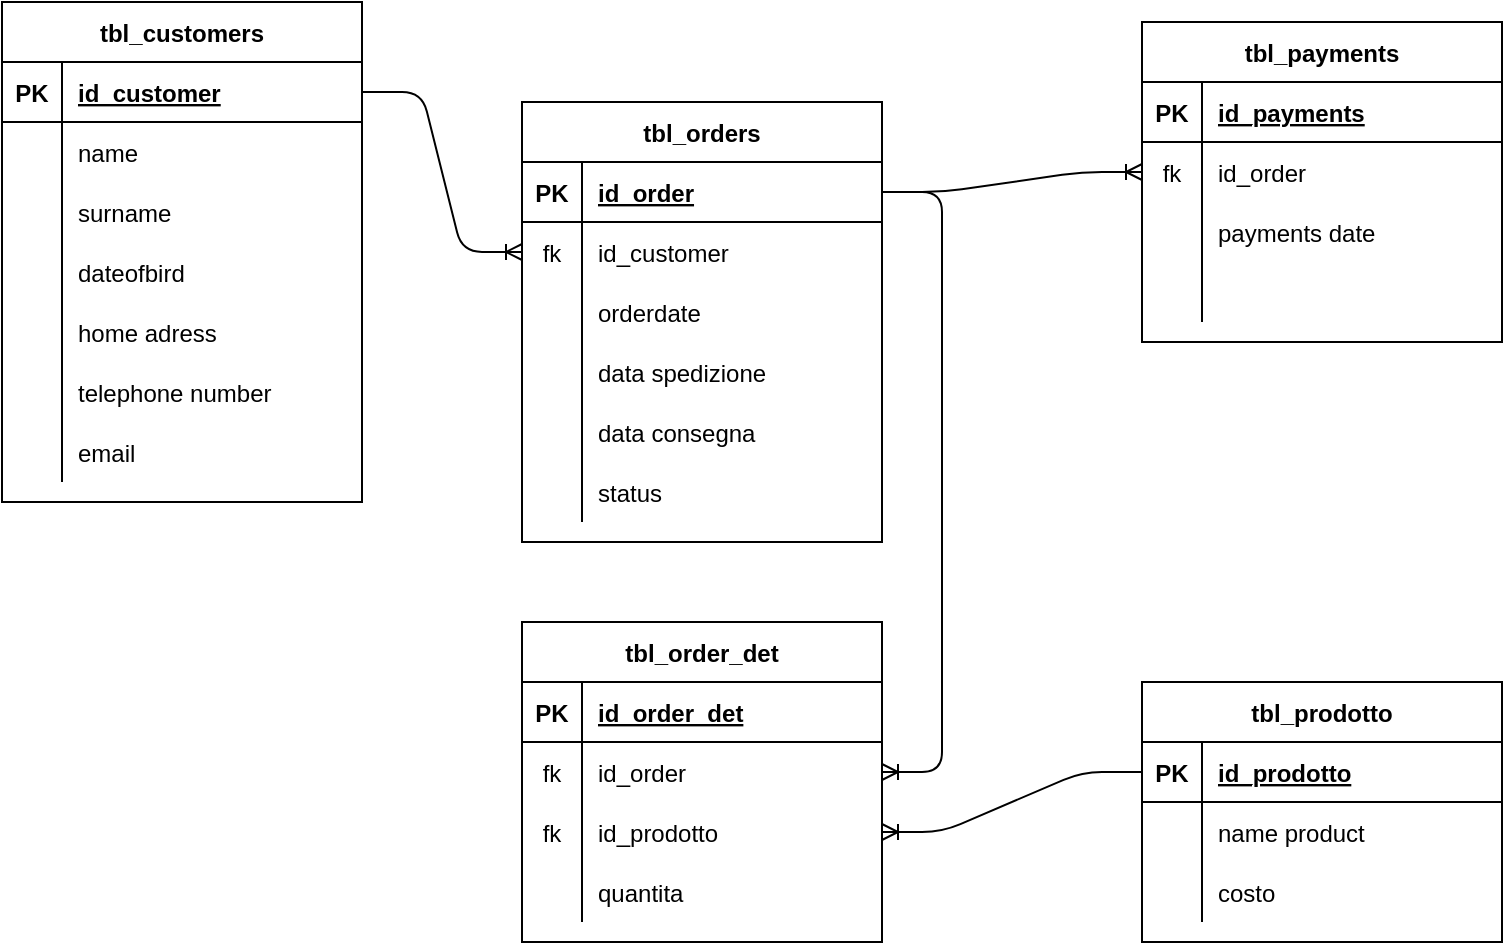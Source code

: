 <mxfile version="14.2.7" type="github">
  <diagram id="C5RBs43oDa-KdzZeNtuy" name="Page-1">
    <mxGraphModel dx="1108" dy="520" grid="1" gridSize="10" guides="1" tooltips="1" connect="1" arrows="1" fold="1" page="1" pageScale="1" pageWidth="827" pageHeight="1169" math="0" shadow="0">
      <root>
        <mxCell id="WIyWlLk6GJQsqaUBKTNV-0" />
        <mxCell id="WIyWlLk6GJQsqaUBKTNV-1" parent="WIyWlLk6GJQsqaUBKTNV-0" />
        <mxCell id="oxhVK4L8mouNjwBvJsMF-38" value="tbl_customers" style="shape=table;startSize=30;container=1;collapsible=1;childLayout=tableLayout;fixedRows=1;rowLines=0;fontStyle=1;align=center;resizeLast=1;" vertex="1" parent="WIyWlLk6GJQsqaUBKTNV-1">
          <mxGeometry x="40" y="10" width="180" height="250" as="geometry" />
        </mxCell>
        <mxCell id="oxhVK4L8mouNjwBvJsMF-39" value="" style="shape=partialRectangle;collapsible=0;dropTarget=0;pointerEvents=0;fillColor=none;top=0;left=0;bottom=1;right=0;points=[[0,0.5],[1,0.5]];portConstraint=eastwest;" vertex="1" parent="oxhVK4L8mouNjwBvJsMF-38">
          <mxGeometry y="30" width="180" height="30" as="geometry" />
        </mxCell>
        <mxCell id="oxhVK4L8mouNjwBvJsMF-40" value="PK" style="shape=partialRectangle;connectable=0;fillColor=none;top=0;left=0;bottom=0;right=0;fontStyle=1;overflow=hidden;" vertex="1" parent="oxhVK4L8mouNjwBvJsMF-39">
          <mxGeometry width="30" height="30" as="geometry" />
        </mxCell>
        <mxCell id="oxhVK4L8mouNjwBvJsMF-41" value="id_customer" style="shape=partialRectangle;connectable=0;fillColor=none;top=0;left=0;bottom=0;right=0;align=left;spacingLeft=6;fontStyle=5;overflow=hidden;" vertex="1" parent="oxhVK4L8mouNjwBvJsMF-39">
          <mxGeometry x="30" width="150" height="30" as="geometry" />
        </mxCell>
        <mxCell id="oxhVK4L8mouNjwBvJsMF-42" value="" style="shape=partialRectangle;collapsible=0;dropTarget=0;pointerEvents=0;fillColor=none;top=0;left=0;bottom=0;right=0;points=[[0,0.5],[1,0.5]];portConstraint=eastwest;" vertex="1" parent="oxhVK4L8mouNjwBvJsMF-38">
          <mxGeometry y="60" width="180" height="30" as="geometry" />
        </mxCell>
        <mxCell id="oxhVK4L8mouNjwBvJsMF-43" value="" style="shape=partialRectangle;connectable=0;fillColor=none;top=0;left=0;bottom=0;right=0;editable=1;overflow=hidden;" vertex="1" parent="oxhVK4L8mouNjwBvJsMF-42">
          <mxGeometry width="30" height="30" as="geometry" />
        </mxCell>
        <mxCell id="oxhVK4L8mouNjwBvJsMF-44" value="name" style="shape=partialRectangle;connectable=0;fillColor=none;top=0;left=0;bottom=0;right=0;align=left;spacingLeft=6;overflow=hidden;" vertex="1" parent="oxhVK4L8mouNjwBvJsMF-42">
          <mxGeometry x="30" width="150" height="30" as="geometry" />
        </mxCell>
        <mxCell id="oxhVK4L8mouNjwBvJsMF-45" value="" style="shape=partialRectangle;collapsible=0;dropTarget=0;pointerEvents=0;fillColor=none;top=0;left=0;bottom=0;right=0;points=[[0,0.5],[1,0.5]];portConstraint=eastwest;" vertex="1" parent="oxhVK4L8mouNjwBvJsMF-38">
          <mxGeometry y="90" width="180" height="30" as="geometry" />
        </mxCell>
        <mxCell id="oxhVK4L8mouNjwBvJsMF-46" value="" style="shape=partialRectangle;connectable=0;fillColor=none;top=0;left=0;bottom=0;right=0;editable=1;overflow=hidden;" vertex="1" parent="oxhVK4L8mouNjwBvJsMF-45">
          <mxGeometry width="30" height="30" as="geometry" />
        </mxCell>
        <mxCell id="oxhVK4L8mouNjwBvJsMF-47" value="surname" style="shape=partialRectangle;connectable=0;fillColor=none;top=0;left=0;bottom=0;right=0;align=left;spacingLeft=6;overflow=hidden;" vertex="1" parent="oxhVK4L8mouNjwBvJsMF-45">
          <mxGeometry x="30" width="150" height="30" as="geometry" />
        </mxCell>
        <mxCell id="oxhVK4L8mouNjwBvJsMF-48" value="" style="shape=partialRectangle;collapsible=0;dropTarget=0;pointerEvents=0;fillColor=none;top=0;left=0;bottom=0;right=0;points=[[0,0.5],[1,0.5]];portConstraint=eastwest;" vertex="1" parent="oxhVK4L8mouNjwBvJsMF-38">
          <mxGeometry y="120" width="180" height="30" as="geometry" />
        </mxCell>
        <mxCell id="oxhVK4L8mouNjwBvJsMF-49" value="" style="shape=partialRectangle;connectable=0;fillColor=none;top=0;left=0;bottom=0;right=0;editable=1;overflow=hidden;" vertex="1" parent="oxhVK4L8mouNjwBvJsMF-48">
          <mxGeometry width="30" height="30" as="geometry" />
        </mxCell>
        <mxCell id="oxhVK4L8mouNjwBvJsMF-50" value="dateofbird" style="shape=partialRectangle;connectable=0;fillColor=none;top=0;left=0;bottom=0;right=0;align=left;spacingLeft=6;overflow=hidden;" vertex="1" parent="oxhVK4L8mouNjwBvJsMF-48">
          <mxGeometry x="30" width="150" height="30" as="geometry" />
        </mxCell>
        <mxCell id="oxhVK4L8mouNjwBvJsMF-51" value="" style="shape=partialRectangle;collapsible=0;dropTarget=0;pointerEvents=0;fillColor=none;top=0;left=0;bottom=0;right=0;points=[[0,0.5],[1,0.5]];portConstraint=eastwest;" vertex="1" parent="oxhVK4L8mouNjwBvJsMF-38">
          <mxGeometry y="150" width="180" height="30" as="geometry" />
        </mxCell>
        <mxCell id="oxhVK4L8mouNjwBvJsMF-52" value="" style="shape=partialRectangle;connectable=0;fillColor=none;top=0;left=0;bottom=0;right=0;editable=1;overflow=hidden;" vertex="1" parent="oxhVK4L8mouNjwBvJsMF-51">
          <mxGeometry width="30" height="30" as="geometry" />
        </mxCell>
        <mxCell id="oxhVK4L8mouNjwBvJsMF-53" value="home adress" style="shape=partialRectangle;connectable=0;fillColor=none;top=0;left=0;bottom=0;right=0;align=left;spacingLeft=6;overflow=hidden;" vertex="1" parent="oxhVK4L8mouNjwBvJsMF-51">
          <mxGeometry x="30" width="150" height="30" as="geometry" />
        </mxCell>
        <mxCell id="oxhVK4L8mouNjwBvJsMF-54" value="" style="shape=partialRectangle;collapsible=0;dropTarget=0;pointerEvents=0;fillColor=none;top=0;left=0;bottom=0;right=0;points=[[0,0.5],[1,0.5]];portConstraint=eastwest;" vertex="1" parent="oxhVK4L8mouNjwBvJsMF-38">
          <mxGeometry y="180" width="180" height="30" as="geometry" />
        </mxCell>
        <mxCell id="oxhVK4L8mouNjwBvJsMF-55" value="" style="shape=partialRectangle;connectable=0;fillColor=none;top=0;left=0;bottom=0;right=0;editable=1;overflow=hidden;" vertex="1" parent="oxhVK4L8mouNjwBvJsMF-54">
          <mxGeometry width="30" height="30" as="geometry" />
        </mxCell>
        <mxCell id="oxhVK4L8mouNjwBvJsMF-56" value="telephone number" style="shape=partialRectangle;connectable=0;fillColor=none;top=0;left=0;bottom=0;right=0;align=left;spacingLeft=6;overflow=hidden;" vertex="1" parent="oxhVK4L8mouNjwBvJsMF-54">
          <mxGeometry x="30" width="150" height="30" as="geometry" />
        </mxCell>
        <mxCell id="oxhVK4L8mouNjwBvJsMF-57" value="" style="shape=partialRectangle;collapsible=0;dropTarget=0;pointerEvents=0;fillColor=none;top=0;left=0;bottom=0;right=0;points=[[0,0.5],[1,0.5]];portConstraint=eastwest;" vertex="1" parent="oxhVK4L8mouNjwBvJsMF-38">
          <mxGeometry y="210" width="180" height="30" as="geometry" />
        </mxCell>
        <mxCell id="oxhVK4L8mouNjwBvJsMF-58" value="" style="shape=partialRectangle;connectable=0;fillColor=none;top=0;left=0;bottom=0;right=0;editable=1;overflow=hidden;" vertex="1" parent="oxhVK4L8mouNjwBvJsMF-57">
          <mxGeometry width="30" height="30" as="geometry" />
        </mxCell>
        <mxCell id="oxhVK4L8mouNjwBvJsMF-59" value="email" style="shape=partialRectangle;connectable=0;fillColor=none;top=0;left=0;bottom=0;right=0;align=left;spacingLeft=6;overflow=hidden;" vertex="1" parent="oxhVK4L8mouNjwBvJsMF-57">
          <mxGeometry x="30" width="150" height="30" as="geometry" />
        </mxCell>
        <mxCell id="oxhVK4L8mouNjwBvJsMF-105" value="tbl_orders" style="shape=table;startSize=30;container=1;collapsible=1;childLayout=tableLayout;fixedRows=1;rowLines=0;fontStyle=1;align=center;resizeLast=1;" vertex="1" parent="WIyWlLk6GJQsqaUBKTNV-1">
          <mxGeometry x="300" y="60" width="180" height="220" as="geometry" />
        </mxCell>
        <mxCell id="oxhVK4L8mouNjwBvJsMF-106" value="" style="shape=partialRectangle;collapsible=0;dropTarget=0;pointerEvents=0;fillColor=none;top=0;left=0;bottom=1;right=0;points=[[0,0.5],[1,0.5]];portConstraint=eastwest;" vertex="1" parent="oxhVK4L8mouNjwBvJsMF-105">
          <mxGeometry y="30" width="180" height="30" as="geometry" />
        </mxCell>
        <mxCell id="oxhVK4L8mouNjwBvJsMF-107" value="PK" style="shape=partialRectangle;connectable=0;fillColor=none;top=0;left=0;bottom=0;right=0;fontStyle=1;overflow=hidden;" vertex="1" parent="oxhVK4L8mouNjwBvJsMF-106">
          <mxGeometry width="30" height="30" as="geometry" />
        </mxCell>
        <mxCell id="oxhVK4L8mouNjwBvJsMF-108" value="id_order" style="shape=partialRectangle;connectable=0;fillColor=none;top=0;left=0;bottom=0;right=0;align=left;spacingLeft=6;fontStyle=5;overflow=hidden;" vertex="1" parent="oxhVK4L8mouNjwBvJsMF-106">
          <mxGeometry x="30" width="150" height="30" as="geometry" />
        </mxCell>
        <mxCell id="oxhVK4L8mouNjwBvJsMF-109" value="" style="shape=partialRectangle;collapsible=0;dropTarget=0;pointerEvents=0;fillColor=none;top=0;left=0;bottom=0;right=0;points=[[0,0.5],[1,0.5]];portConstraint=eastwest;" vertex="1" parent="oxhVK4L8mouNjwBvJsMF-105">
          <mxGeometry y="60" width="180" height="30" as="geometry" />
        </mxCell>
        <mxCell id="oxhVK4L8mouNjwBvJsMF-110" value="fk" style="shape=partialRectangle;connectable=0;fillColor=none;top=0;left=0;bottom=0;right=0;editable=1;overflow=hidden;" vertex="1" parent="oxhVK4L8mouNjwBvJsMF-109">
          <mxGeometry width="30" height="30" as="geometry" />
        </mxCell>
        <mxCell id="oxhVK4L8mouNjwBvJsMF-111" value="id_customer" style="shape=partialRectangle;connectable=0;fillColor=none;top=0;left=0;bottom=0;right=0;align=left;spacingLeft=6;overflow=hidden;" vertex="1" parent="oxhVK4L8mouNjwBvJsMF-109">
          <mxGeometry x="30" width="150" height="30" as="geometry" />
        </mxCell>
        <mxCell id="oxhVK4L8mouNjwBvJsMF-174" value="" style="shape=partialRectangle;collapsible=0;dropTarget=0;pointerEvents=0;fillColor=none;top=0;left=0;bottom=0;right=0;points=[[0,0.5],[1,0.5]];portConstraint=eastwest;" vertex="1" parent="oxhVK4L8mouNjwBvJsMF-105">
          <mxGeometry y="90" width="180" height="30" as="geometry" />
        </mxCell>
        <mxCell id="oxhVK4L8mouNjwBvJsMF-175" value="" style="shape=partialRectangle;connectable=0;fillColor=none;top=0;left=0;bottom=0;right=0;editable=1;overflow=hidden;" vertex="1" parent="oxhVK4L8mouNjwBvJsMF-174">
          <mxGeometry width="30" height="30" as="geometry" />
        </mxCell>
        <mxCell id="oxhVK4L8mouNjwBvJsMF-176" value="orderdate" style="shape=partialRectangle;connectable=0;fillColor=none;top=0;left=0;bottom=0;right=0;align=left;spacingLeft=6;overflow=hidden;" vertex="1" parent="oxhVK4L8mouNjwBvJsMF-174">
          <mxGeometry x="30" width="150" height="30" as="geometry" />
        </mxCell>
        <mxCell id="oxhVK4L8mouNjwBvJsMF-112" value="" style="shape=partialRectangle;collapsible=0;dropTarget=0;pointerEvents=0;fillColor=none;top=0;left=0;bottom=0;right=0;points=[[0,0.5],[1,0.5]];portConstraint=eastwest;" vertex="1" parent="oxhVK4L8mouNjwBvJsMF-105">
          <mxGeometry y="120" width="180" height="30" as="geometry" />
        </mxCell>
        <mxCell id="oxhVK4L8mouNjwBvJsMF-113" value="" style="shape=partialRectangle;connectable=0;fillColor=none;top=0;left=0;bottom=0;right=0;editable=1;overflow=hidden;" vertex="1" parent="oxhVK4L8mouNjwBvJsMF-112">
          <mxGeometry width="30" height="30" as="geometry" />
        </mxCell>
        <mxCell id="oxhVK4L8mouNjwBvJsMF-114" value="data spedizione" style="shape=partialRectangle;connectable=0;fillColor=none;top=0;left=0;bottom=0;right=0;align=left;spacingLeft=6;overflow=hidden;" vertex="1" parent="oxhVK4L8mouNjwBvJsMF-112">
          <mxGeometry x="30" width="150" height="30" as="geometry" />
        </mxCell>
        <mxCell id="oxhVK4L8mouNjwBvJsMF-118" value="" style="shape=partialRectangle;collapsible=0;dropTarget=0;pointerEvents=0;fillColor=none;top=0;left=0;bottom=0;right=0;points=[[0,0.5],[1,0.5]];portConstraint=eastwest;" vertex="1" parent="oxhVK4L8mouNjwBvJsMF-105">
          <mxGeometry y="150" width="180" height="30" as="geometry" />
        </mxCell>
        <mxCell id="oxhVK4L8mouNjwBvJsMF-119" value="" style="shape=partialRectangle;connectable=0;fillColor=none;top=0;left=0;bottom=0;right=0;editable=1;overflow=hidden;" vertex="1" parent="oxhVK4L8mouNjwBvJsMF-118">
          <mxGeometry width="30" height="30" as="geometry" />
        </mxCell>
        <mxCell id="oxhVK4L8mouNjwBvJsMF-120" value="data consegna" style="shape=partialRectangle;connectable=0;fillColor=none;top=0;left=0;bottom=0;right=0;align=left;spacingLeft=6;overflow=hidden;" vertex="1" parent="oxhVK4L8mouNjwBvJsMF-118">
          <mxGeometry x="30" width="150" height="30" as="geometry" />
        </mxCell>
        <mxCell id="oxhVK4L8mouNjwBvJsMF-115" value="" style="shape=partialRectangle;collapsible=0;dropTarget=0;pointerEvents=0;fillColor=none;top=0;left=0;bottom=0;right=0;points=[[0,0.5],[1,0.5]];portConstraint=eastwest;" vertex="1" parent="oxhVK4L8mouNjwBvJsMF-105">
          <mxGeometry y="180" width="180" height="30" as="geometry" />
        </mxCell>
        <mxCell id="oxhVK4L8mouNjwBvJsMF-116" value="" style="shape=partialRectangle;connectable=0;fillColor=none;top=0;left=0;bottom=0;right=0;editable=1;overflow=hidden;" vertex="1" parent="oxhVK4L8mouNjwBvJsMF-115">
          <mxGeometry width="30" height="30" as="geometry" />
        </mxCell>
        <mxCell id="oxhVK4L8mouNjwBvJsMF-117" value="status" style="shape=partialRectangle;connectable=0;fillColor=none;top=0;left=0;bottom=0;right=0;align=left;spacingLeft=6;overflow=hidden;" vertex="1" parent="oxhVK4L8mouNjwBvJsMF-115">
          <mxGeometry x="30" width="150" height="30" as="geometry" />
        </mxCell>
        <mxCell id="oxhVK4L8mouNjwBvJsMF-121" value="tbl_payments" style="shape=table;startSize=30;container=1;collapsible=1;childLayout=tableLayout;fixedRows=1;rowLines=0;fontStyle=1;align=center;resizeLast=1;" vertex="1" parent="WIyWlLk6GJQsqaUBKTNV-1">
          <mxGeometry x="610" y="20" width="180" height="160" as="geometry" />
        </mxCell>
        <mxCell id="oxhVK4L8mouNjwBvJsMF-122" value="" style="shape=partialRectangle;collapsible=0;dropTarget=0;pointerEvents=0;fillColor=none;top=0;left=0;bottom=1;right=0;points=[[0,0.5],[1,0.5]];portConstraint=eastwest;" vertex="1" parent="oxhVK4L8mouNjwBvJsMF-121">
          <mxGeometry y="30" width="180" height="30" as="geometry" />
        </mxCell>
        <mxCell id="oxhVK4L8mouNjwBvJsMF-123" value="PK" style="shape=partialRectangle;connectable=0;fillColor=none;top=0;left=0;bottom=0;right=0;fontStyle=1;overflow=hidden;" vertex="1" parent="oxhVK4L8mouNjwBvJsMF-122">
          <mxGeometry width="30" height="30" as="geometry" />
        </mxCell>
        <mxCell id="oxhVK4L8mouNjwBvJsMF-124" value="id_payments" style="shape=partialRectangle;connectable=0;fillColor=none;top=0;left=0;bottom=0;right=0;align=left;spacingLeft=6;fontStyle=5;overflow=hidden;" vertex="1" parent="oxhVK4L8mouNjwBvJsMF-122">
          <mxGeometry x="30" width="150" height="30" as="geometry" />
        </mxCell>
        <mxCell id="oxhVK4L8mouNjwBvJsMF-125" value="" style="shape=partialRectangle;collapsible=0;dropTarget=0;pointerEvents=0;fillColor=none;top=0;left=0;bottom=0;right=0;points=[[0,0.5],[1,0.5]];portConstraint=eastwest;" vertex="1" parent="oxhVK4L8mouNjwBvJsMF-121">
          <mxGeometry y="60" width="180" height="30" as="geometry" />
        </mxCell>
        <mxCell id="oxhVK4L8mouNjwBvJsMF-126" value="fk" style="shape=partialRectangle;connectable=0;fillColor=none;top=0;left=0;bottom=0;right=0;editable=1;overflow=hidden;" vertex="1" parent="oxhVK4L8mouNjwBvJsMF-125">
          <mxGeometry width="30" height="30" as="geometry" />
        </mxCell>
        <mxCell id="oxhVK4L8mouNjwBvJsMF-127" value="id_order" style="shape=partialRectangle;connectable=0;fillColor=none;top=0;left=0;bottom=0;right=0;align=left;spacingLeft=6;overflow=hidden;" vertex="1" parent="oxhVK4L8mouNjwBvJsMF-125">
          <mxGeometry x="30" width="150" height="30" as="geometry" />
        </mxCell>
        <mxCell id="oxhVK4L8mouNjwBvJsMF-128" value="" style="shape=partialRectangle;collapsible=0;dropTarget=0;pointerEvents=0;fillColor=none;top=0;left=0;bottom=0;right=0;points=[[0,0.5],[1,0.5]];portConstraint=eastwest;" vertex="1" parent="oxhVK4L8mouNjwBvJsMF-121">
          <mxGeometry y="90" width="180" height="30" as="geometry" />
        </mxCell>
        <mxCell id="oxhVK4L8mouNjwBvJsMF-129" value="" style="shape=partialRectangle;connectable=0;fillColor=none;top=0;left=0;bottom=0;right=0;editable=1;overflow=hidden;" vertex="1" parent="oxhVK4L8mouNjwBvJsMF-128">
          <mxGeometry width="30" height="30" as="geometry" />
        </mxCell>
        <mxCell id="oxhVK4L8mouNjwBvJsMF-130" value="payments date" style="shape=partialRectangle;connectable=0;fillColor=none;top=0;left=0;bottom=0;right=0;align=left;spacingLeft=6;overflow=hidden;" vertex="1" parent="oxhVK4L8mouNjwBvJsMF-128">
          <mxGeometry x="30" width="150" height="30" as="geometry" />
        </mxCell>
        <mxCell id="oxhVK4L8mouNjwBvJsMF-131" value="" style="shape=partialRectangle;collapsible=0;dropTarget=0;pointerEvents=0;fillColor=none;top=0;left=0;bottom=0;right=0;points=[[0,0.5],[1,0.5]];portConstraint=eastwest;" vertex="1" parent="oxhVK4L8mouNjwBvJsMF-121">
          <mxGeometry y="120" width="180" height="30" as="geometry" />
        </mxCell>
        <mxCell id="oxhVK4L8mouNjwBvJsMF-132" value="" style="shape=partialRectangle;connectable=0;fillColor=none;top=0;left=0;bottom=0;right=0;editable=1;overflow=hidden;" vertex="1" parent="oxhVK4L8mouNjwBvJsMF-131">
          <mxGeometry width="30" height="30" as="geometry" />
        </mxCell>
        <mxCell id="oxhVK4L8mouNjwBvJsMF-133" value="" style="shape=partialRectangle;connectable=0;fillColor=none;top=0;left=0;bottom=0;right=0;align=left;spacingLeft=6;overflow=hidden;" vertex="1" parent="oxhVK4L8mouNjwBvJsMF-131">
          <mxGeometry x="30" width="150" height="30" as="geometry" />
        </mxCell>
        <mxCell id="oxhVK4L8mouNjwBvJsMF-147" value="tbl_prodotto" style="shape=table;startSize=30;container=1;collapsible=1;childLayout=tableLayout;fixedRows=1;rowLines=0;fontStyle=1;align=center;resizeLast=1;" vertex="1" parent="WIyWlLk6GJQsqaUBKTNV-1">
          <mxGeometry x="610" y="350" width="180" height="130" as="geometry" />
        </mxCell>
        <mxCell id="oxhVK4L8mouNjwBvJsMF-148" value="" style="shape=partialRectangle;collapsible=0;dropTarget=0;pointerEvents=0;fillColor=none;top=0;left=0;bottom=1;right=0;points=[[0,0.5],[1,0.5]];portConstraint=eastwest;" vertex="1" parent="oxhVK4L8mouNjwBvJsMF-147">
          <mxGeometry y="30" width="180" height="30" as="geometry" />
        </mxCell>
        <mxCell id="oxhVK4L8mouNjwBvJsMF-149" value="PK" style="shape=partialRectangle;connectable=0;fillColor=none;top=0;left=0;bottom=0;right=0;fontStyle=1;overflow=hidden;" vertex="1" parent="oxhVK4L8mouNjwBvJsMF-148">
          <mxGeometry width="30" height="30" as="geometry" />
        </mxCell>
        <mxCell id="oxhVK4L8mouNjwBvJsMF-150" value="id_prodotto" style="shape=partialRectangle;connectable=0;fillColor=none;top=0;left=0;bottom=0;right=0;align=left;spacingLeft=6;fontStyle=5;overflow=hidden;" vertex="1" parent="oxhVK4L8mouNjwBvJsMF-148">
          <mxGeometry x="30" width="150" height="30" as="geometry" />
        </mxCell>
        <mxCell id="oxhVK4L8mouNjwBvJsMF-151" value="" style="shape=partialRectangle;collapsible=0;dropTarget=0;pointerEvents=0;fillColor=none;top=0;left=0;bottom=0;right=0;points=[[0,0.5],[1,0.5]];portConstraint=eastwest;" vertex="1" parent="oxhVK4L8mouNjwBvJsMF-147">
          <mxGeometry y="60" width="180" height="30" as="geometry" />
        </mxCell>
        <mxCell id="oxhVK4L8mouNjwBvJsMF-152" value="" style="shape=partialRectangle;connectable=0;fillColor=none;top=0;left=0;bottom=0;right=0;editable=1;overflow=hidden;" vertex="1" parent="oxhVK4L8mouNjwBvJsMF-151">
          <mxGeometry width="30" height="30" as="geometry" />
        </mxCell>
        <mxCell id="oxhVK4L8mouNjwBvJsMF-153" value="name product" style="shape=partialRectangle;connectable=0;fillColor=none;top=0;left=0;bottom=0;right=0;align=left;spacingLeft=6;overflow=hidden;" vertex="1" parent="oxhVK4L8mouNjwBvJsMF-151">
          <mxGeometry x="30" width="150" height="30" as="geometry" />
        </mxCell>
        <mxCell id="oxhVK4L8mouNjwBvJsMF-154" value="" style="shape=partialRectangle;collapsible=0;dropTarget=0;pointerEvents=0;fillColor=none;top=0;left=0;bottom=0;right=0;points=[[0,0.5],[1,0.5]];portConstraint=eastwest;" vertex="1" parent="oxhVK4L8mouNjwBvJsMF-147">
          <mxGeometry y="90" width="180" height="30" as="geometry" />
        </mxCell>
        <mxCell id="oxhVK4L8mouNjwBvJsMF-155" value="" style="shape=partialRectangle;connectable=0;fillColor=none;top=0;left=0;bottom=0;right=0;editable=1;overflow=hidden;" vertex="1" parent="oxhVK4L8mouNjwBvJsMF-154">
          <mxGeometry width="30" height="30" as="geometry" />
        </mxCell>
        <mxCell id="oxhVK4L8mouNjwBvJsMF-156" value="costo" style="shape=partialRectangle;connectable=0;fillColor=none;top=0;left=0;bottom=0;right=0;align=left;spacingLeft=6;overflow=hidden;" vertex="1" parent="oxhVK4L8mouNjwBvJsMF-154">
          <mxGeometry x="30" width="150" height="30" as="geometry" />
        </mxCell>
        <mxCell id="oxhVK4L8mouNjwBvJsMF-160" value="tbl_order_det" style="shape=table;startSize=30;container=1;collapsible=1;childLayout=tableLayout;fixedRows=1;rowLines=0;fontStyle=1;align=center;resizeLast=1;" vertex="1" parent="WIyWlLk6GJQsqaUBKTNV-1">
          <mxGeometry x="300" y="320" width="180" height="160" as="geometry" />
        </mxCell>
        <mxCell id="oxhVK4L8mouNjwBvJsMF-161" value="" style="shape=partialRectangle;collapsible=0;dropTarget=0;pointerEvents=0;fillColor=none;top=0;left=0;bottom=1;right=0;points=[[0,0.5],[1,0.5]];portConstraint=eastwest;" vertex="1" parent="oxhVK4L8mouNjwBvJsMF-160">
          <mxGeometry y="30" width="180" height="30" as="geometry" />
        </mxCell>
        <mxCell id="oxhVK4L8mouNjwBvJsMF-162" value="PK" style="shape=partialRectangle;connectable=0;fillColor=none;top=0;left=0;bottom=0;right=0;fontStyle=1;overflow=hidden;" vertex="1" parent="oxhVK4L8mouNjwBvJsMF-161">
          <mxGeometry width="30" height="30" as="geometry" />
        </mxCell>
        <mxCell id="oxhVK4L8mouNjwBvJsMF-163" value="id_order_det" style="shape=partialRectangle;connectable=0;fillColor=none;top=0;left=0;bottom=0;right=0;align=left;spacingLeft=6;fontStyle=5;overflow=hidden;" vertex="1" parent="oxhVK4L8mouNjwBvJsMF-161">
          <mxGeometry x="30" width="150" height="30" as="geometry" />
        </mxCell>
        <mxCell id="oxhVK4L8mouNjwBvJsMF-164" value="" style="shape=partialRectangle;collapsible=0;dropTarget=0;pointerEvents=0;fillColor=none;top=0;left=0;bottom=0;right=0;points=[[0,0.5],[1,0.5]];portConstraint=eastwest;" vertex="1" parent="oxhVK4L8mouNjwBvJsMF-160">
          <mxGeometry y="60" width="180" height="30" as="geometry" />
        </mxCell>
        <mxCell id="oxhVK4L8mouNjwBvJsMF-165" value="fk" style="shape=partialRectangle;connectable=0;fillColor=none;top=0;left=0;bottom=0;right=0;editable=1;overflow=hidden;" vertex="1" parent="oxhVK4L8mouNjwBvJsMF-164">
          <mxGeometry width="30" height="30" as="geometry" />
        </mxCell>
        <mxCell id="oxhVK4L8mouNjwBvJsMF-166" value="id_order" style="shape=partialRectangle;connectable=0;fillColor=none;top=0;left=0;bottom=0;right=0;align=left;spacingLeft=6;overflow=hidden;" vertex="1" parent="oxhVK4L8mouNjwBvJsMF-164">
          <mxGeometry x="30" width="150" height="30" as="geometry" />
        </mxCell>
        <mxCell id="oxhVK4L8mouNjwBvJsMF-179" value="" style="shape=partialRectangle;collapsible=0;dropTarget=0;pointerEvents=0;fillColor=none;top=0;left=0;bottom=0;right=0;points=[[0,0.5],[1,0.5]];portConstraint=eastwest;" vertex="1" parent="oxhVK4L8mouNjwBvJsMF-160">
          <mxGeometry y="90" width="180" height="30" as="geometry" />
        </mxCell>
        <mxCell id="oxhVK4L8mouNjwBvJsMF-180" value="fk" style="shape=partialRectangle;connectable=0;fillColor=none;top=0;left=0;bottom=0;right=0;editable=1;overflow=hidden;" vertex="1" parent="oxhVK4L8mouNjwBvJsMF-179">
          <mxGeometry width="30" height="30" as="geometry" />
        </mxCell>
        <mxCell id="oxhVK4L8mouNjwBvJsMF-181" value="id_prodotto" style="shape=partialRectangle;connectable=0;fillColor=none;top=0;left=0;bottom=0;right=0;align=left;spacingLeft=6;overflow=hidden;" vertex="1" parent="oxhVK4L8mouNjwBvJsMF-179">
          <mxGeometry x="30" width="150" height="30" as="geometry" />
        </mxCell>
        <mxCell id="oxhVK4L8mouNjwBvJsMF-167" value="" style="shape=partialRectangle;collapsible=0;dropTarget=0;pointerEvents=0;fillColor=none;top=0;left=0;bottom=0;right=0;points=[[0,0.5],[1,0.5]];portConstraint=eastwest;" vertex="1" parent="oxhVK4L8mouNjwBvJsMF-160">
          <mxGeometry y="120" width="180" height="30" as="geometry" />
        </mxCell>
        <mxCell id="oxhVK4L8mouNjwBvJsMF-168" value="" style="shape=partialRectangle;connectable=0;fillColor=none;top=0;left=0;bottom=0;right=0;editable=1;overflow=hidden;" vertex="1" parent="oxhVK4L8mouNjwBvJsMF-167">
          <mxGeometry width="30" height="30" as="geometry" />
        </mxCell>
        <mxCell id="oxhVK4L8mouNjwBvJsMF-169" value="quantita" style="shape=partialRectangle;connectable=0;fillColor=none;top=0;left=0;bottom=0;right=0;align=left;spacingLeft=6;overflow=hidden;" vertex="1" parent="oxhVK4L8mouNjwBvJsMF-167">
          <mxGeometry x="30" width="150" height="30" as="geometry" />
        </mxCell>
        <mxCell id="oxhVK4L8mouNjwBvJsMF-173" value="" style="edgeStyle=entityRelationEdgeStyle;fontSize=12;html=1;endArrow=ERoneToMany;" edge="1" parent="WIyWlLk6GJQsqaUBKTNV-1" source="oxhVK4L8mouNjwBvJsMF-39">
          <mxGeometry width="100" height="100" relative="1" as="geometry">
            <mxPoint x="414" y="130" as="sourcePoint" />
            <mxPoint x="300" y="135" as="targetPoint" />
          </mxGeometry>
        </mxCell>
        <mxCell id="oxhVK4L8mouNjwBvJsMF-177" value="" style="edgeStyle=entityRelationEdgeStyle;fontSize=12;html=1;endArrow=ERoneToMany;entryX=0;entryY=0.5;entryDx=0;entryDy=0;exitX=1;exitY=0.5;exitDx=0;exitDy=0;" edge="1" parent="WIyWlLk6GJQsqaUBKTNV-1" source="oxhVK4L8mouNjwBvJsMF-106" target="oxhVK4L8mouNjwBvJsMF-125">
          <mxGeometry width="100" height="100" relative="1" as="geometry">
            <mxPoint x="330" y="210" as="sourcePoint" />
            <mxPoint x="460" y="210" as="targetPoint" />
          </mxGeometry>
        </mxCell>
        <mxCell id="oxhVK4L8mouNjwBvJsMF-184" value="" style="edgeStyle=entityRelationEdgeStyle;fontSize=12;html=1;endArrow=ERoneToMany;exitX=0;exitY=0.5;exitDx=0;exitDy=0;entryX=1;entryY=0.5;entryDx=0;entryDy=0;" edge="1" parent="WIyWlLk6GJQsqaUBKTNV-1" source="oxhVK4L8mouNjwBvJsMF-148" target="oxhVK4L8mouNjwBvJsMF-179">
          <mxGeometry width="100" height="100" relative="1" as="geometry">
            <mxPoint x="560" y="420" as="sourcePoint" />
            <mxPoint x="360" y="440" as="targetPoint" />
          </mxGeometry>
        </mxCell>
        <mxCell id="oxhVK4L8mouNjwBvJsMF-185" value="" style="edgeStyle=entityRelationEdgeStyle;fontSize=12;html=1;endArrow=ERoneToMany;entryX=1;entryY=0.5;entryDx=0;entryDy=0;" edge="1" parent="WIyWlLk6GJQsqaUBKTNV-1" source="oxhVK4L8mouNjwBvJsMF-106" target="oxhVK4L8mouNjwBvJsMF-164">
          <mxGeometry width="100" height="100" relative="1" as="geometry">
            <mxPoint x="500" y="360" as="sourcePoint" />
            <mxPoint x="600" y="260" as="targetPoint" />
          </mxGeometry>
        </mxCell>
      </root>
    </mxGraphModel>
  </diagram>
</mxfile>
